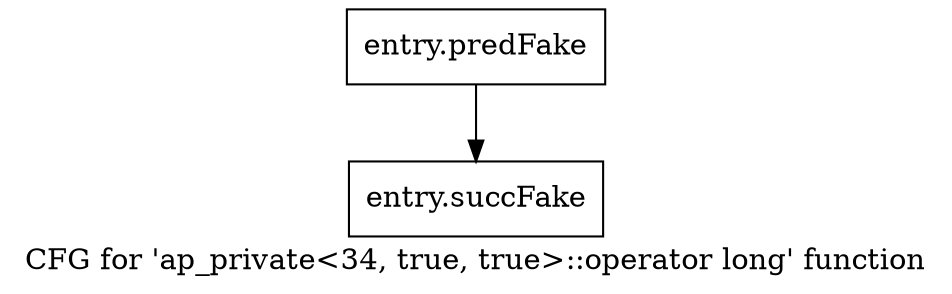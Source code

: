 digraph "CFG for 'ap_private\<34, true, true\>::operator long' function" {
	label="CFG for 'ap_private\<34, true, true\>::operator long' function";

	Node0x5815470 [shape=record,filename="",linenumber="",label="{entry.predFake}"];
	Node0x5815470 -> Node0x585b770[ callList="" memoryops="" filename="/home/omerfaruk/tools/Xilinx/Vitis_HLS/2023.2/include/etc/ap_private.h" execusionnum="0"];
	Node0x585b770 [shape=record,filename="/home/omerfaruk/tools/Xilinx/Vitis_HLS/2023.2/include/etc/ap_private.h",linenumber="1916",label="{entry.succFake}"];
}
